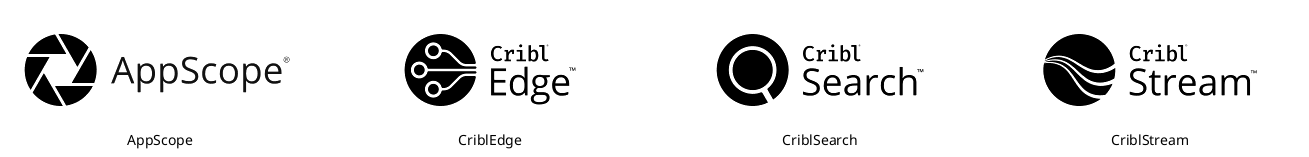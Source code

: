 @startuml

sprite $AppScope [300x120/16z] {
xC610000082W_QaNgG800000002ONJFRRXVcWVZ82zw7zt_QR_aJg21AAVJqAlbT9JwcbCbO5WDFI4WE2FCyaxtcw63omUS-ptC3qESLbeW37oIDUI42VjOK
Zoy-k3fl301btj435Zv8dJK9aFb0zm3m8Sq7n1YRgtoKSlrP5W1ZFiA8DoVE1Xu8nd31MvDdYmwWMUE2zwNEDX5miy6GZrH7gFi63Tr7gYCP49fY2TwHCd-3
0DDiCV26s5BOVOCcu-tmiudTDsW4RyUOlwU_A6ZfKwoUcG1dxv3fim8DLRBTUMMy4tq-9mEWtT6xjxmBlDWt-ENOWWzd1YpBfc0QwuEtaYtRM1-gdPZY6qJm
Ito8mGl-3XSSVeJC9k5iyb3IJNX99SElXAfS62NWRvYYY-bYQApffxE3Mf8Dht0aA-vJg9Zm5xWuJT67-ms3nmkevEddjpg99ELNKlKSuvJh80L_GPIK9gJR
Ix2UDXXkrsj4l62m_y8FGPif9Fm9mISV9TvkhkJCXsNVcfRN5nixEsvIoOm_9mVuV3jZJsTz0sL_v7XziP99ZtjqqkFlYMd2JsYN4xnYtKh3HCW6JnPTIIC0
YQNM7B3XOm3WKgarURM2wM0XKwcrv2XOU1nQr012z01yghKc1yKoM9B7HMW-ZFWEKVt2oLwGo0de78ALI3eaBlHDhSeEgLoexijN0GPfS66rdQjyaB3IsE0Q
5weefTJW9UPdsccN4O3m4taxAOjYMgjOoD7Qq6r09QMJe_L1ShXj6onuGfPh_JVnOQ71xTWccrR33R8lmrq0DRctJh8xNC3DppYSa9xJmVIYifTr9IgjEaVS
Vb-_QTNP_ds9W-p6FhZHo94S09-Mq_hDYx6JxMjQVmnFuslOaSm2m3MoumBXvWFbwIUvUtaieQfAT5njiogqVMB5WXjaKiF-QM4FTxHlneBqJTt6BrVweOVJ
bvhJhxIYu1pX3mIMLOcejlwehU8sOrNTiaxa0BPnjWZ58EFHlbr_6L_smqecs-h1PXrugxsQReNErVBUzWiE3gsLQEVbLPEwayFhnfyZkzSNMCcqMw5n_L3q
xqRtE6CqpdDBgt6loXMxid_LwAZgbJezsOphBTfxUTdqYcpYPIoOdSL45YNQKS91YbOv_c8D1lo0TgwLThl-67S6SkJO_TUc7h6IvF3szGavzgVjgpe1UX6c
PJBZnhM2vUSzxUQ6aCtAtki3acxJIkjAqeXkbaaALqWEfoNGUdVhQoFza_oE1zBzdi41mTrucfXmH0Ptv6jQLUm9WwnQWhsH3AksuzBCo-JRMk7P7cmt4gze
LFOzuwwlzAPWQdN1LthoTMWy1OpNKnn_Sj_Ro7YpNkbDwsVrghseL-g4jsZ6q-Ln_I6rMTdtBgi_tmUhKNFNQyyNzi79t0STRfADjntFCvdpJYEJatL1h_kh
jfji6tKJMrCkz5VgHxbEDD-6aOkPSx5MZ1mlwAHlTyeQtJBgUDctZzqqsVfsUUhRWngzYfXlMTMBEMeqAd4nAl2r-q4HRCXcawppWQE3f9FPk1ya6RVX9hX7
tp-5FtysOI5sST7qPIIIuv4pkBhB6SOZPmXRpX3OafSboHjVVkXy_049nQtYDh_c35t54Mlye7E6GVQuV9ngmHMI-LPeFvjjTx1sVwYhUoHJ9KUh_P1V_TEe
DfLV1VvZZ47jHjT9ilT1qkdygks2ggR-f1g67ylXdOlnBY3ssyOH9hF9P5Jsz9mwK1wPGpPoKNhN3hceQzmO6HjIjb4vvg9PbBN5TovKiGxdYBX4CzzY9tv3
Z55m8CJe5gtMl3m2MYl0fr9hzZgTpxMsMdF43ZULTLJbxQrCWeMjR_Tv7-7_bvspI40O2c9elT_lVrlSURWpoGwffJQMh1SFTrNSErP7lA3Pn24vnErFm9gh
9oFpz6mZhZWCyCSfSO3Y2y8RugfAg1A4RWsZjiHLI-fJw08od9rxSDt4yjSDQWEZXhZYb1Yc5XYjEQvEfyJbqXreY2k-h63A2X5lDnF16dNRTVMp3wdhtYep
YNJ5IPeQJutOjg8AoRejRYWIF8Fl1o8tyXn0tmzv3d2165Gt_BqyKa3DHHufmiY-7vUyT-Jf11LJTi2ILnXNuXFUVlAWsyODvPm7dRmDZ-A6SbAM9dIZJxci
ueDHdfdJzk101W00062Gl_KzlceC000000002
}

sprite $CriblEdge [300x120/16z] {
xC610000082W_QaNgG800000002OdVDGSvI7eQZatk_xF-rV82GYA6NA5XZEDZvFjftFNEI2lmCNS-q3mEYjHC-aSc9JmpqzExhZX5E7piY6RfoOWcTKHpCd
NF2AQec8JXBU8TE9QNYFuUY74_0-YNuq6O9HOaWLZwbCFnSfPeJN-TNvL0MWCItOySsoJ0dq07QyErLzaXHpD4Hay4bPR0mfDC1E5xvrqGO4ij7I3YWGM2AU
tUNdYT_e8Q43G37QtpGhZW1TgBq3aTWo_Vr422eHDSmK8XfuI7dMJNi7EcrmXeIh1I3IBd2GUEdEFQzF0wba84tPP4XXpwvuGC94NPRed79fW8ub1REglvYP
Y9ntypMpSEM3sPUhWXL4f4IIgz3ef900NjtVndG0XhpeZ15m053svCfXpIgYglZSW4AaBLsclii3lcC0JBQK8boXfWR47RdgszkgIXKMG4jCn0qAJ1lkGhzX
mDC0JGXNSVxYVbm5fQTOQQBUHe3jlKc7kyQvxuonSNNvnUp6LTSYADuUWooYIvN5R_IhATPLLmvmUt7bzGZoVPdLAtWXAwbv9MYBEisL1VnUN3LiSVCOXPS8
VYvhQEKL2Hho4rVxwLVcHOcPWPUoFDrXWVIkgx2Vl8fGQPw9YCC0NiigsX0d4X6N-DGLJr_iH4G3UMV9BXbTY7ekY-xX3epM033PCD32xCV6684IOvnSZU2M
SYi3hNH3Vp6CZw7BSeyMEQeXYYBKej0RqPkeEIe0XBqy1Nl9TNnALY85wonFYUWcQBvU-F_Qai_fwjbwnpkPOqyyDRZsbgoqQJa-YncH5F6rB2OogVsqHHtC
32OYzjwAGS-vFAX7krrkn-55fIuvTpNOxQnnUFVXs4fUI4mVmtXlQMUuwpC_AZCBxnFfOwIFP5oCFf2pVqd9iAf98v5j7wCQMf7NyDTSKJQTIw0_J51cZGjz
cO4LNtULSZfTlKLaduq_w3qu06zkFCchCzi7O5zc-raplE_gh4MVks9hpTQLiLR85eq77-D8L_f-a96PuisLBPXQ-qIb2KvZQao77plhhhZVL0SWgNzRlrkr
7VQeSpBIbQgg1X_o0FBYAW18XiXc0DbRNfuu8mMV1W3xbyxrbM-PwzDT5G1ERA5Fr-hYsi6M6t38oT9-q3balRwQcenSxscBAmzKyPjuwUj5_aaxM9ledr-R
6Di5j2HxY5rSPL6QbOiMbfL-1DhVl-P5drtpqbrr8Au-a2v-WeZEwJe0TMNrs6kf0wZbYhiK9uQkr2VzIhOH0p27NQFNizq0sEoHNFUXSR7IW5OMAW1xsBqV
kYiBG1dZCEHpiEa9Qe-yfqXtDHHN505ao-pAzMRhG5zX3xrNJRy7DLUKiB0uQO3VpPO6ywKzaBehrl9Aocf1v7uu-jvQtPNULELuq1Fnki-LO-_PriLeTcHz
HNOhsm7W7_8kWEugo73t4DbkbKp8Htp79BuzVpLkjnOFuMhh9Qp_N3xskqi3IE76rK0rbu7JM5mP0EWJDHcH2TLDN_Pb-4E_4wUlUQNRPi5g5rVaDFK50h-V
Toqj7jBv8wueBCsP64X2uF-iP8MEXMQE_Gwl3ojkxQNM4itq2NkPAqrCCoR9HuNBjTQI0f_lXiyK86mgL8tpp0461WayaC-pB7GiK4aGzxJ2QlflFIF509q4
3N37Etk7wLiOApaP6EUPJizAu6IdIoiM0_U3_OrdXHLSwglNYypd6NIkOg66ysp35x0BCGPlTtzcPki3m1Yjf7_RWmi2060O043N_fLNOmBylMe000000000
2
}

sprite $CriblSearch [300x120/16z] {
xC4n0G000C8W-wSsmtvW7G0000000C3PEG_5LNaOZYRT-_V-J_iDHAab2dUfN3bt_d4VaZOjhSR7N1k0LalobadaH8M2aHej3Pomhv1fKTF2YOfuHZ5quOGZ
jYXJR9rux27nQKeLxADP-d8izXFfgmdu4GhJzvBmOrH5tqh6Zz9-IfQAdXx0XWyQLTiqfYUm4brcmD3_cDBkpfCdxJKTW0Y94fpHMXiRKeD0VIpBLW18Idgb
oq47q4og5GZ4ckdpSLYJ3FNe8EZApyAqLg3I2gEeTpNJ4EWGQ8mqpxJ25enu4Wb082AEcWGExQfY8D02zxOQ1aGPwgx-OcOYCjPS_i_SkR9E7yjLU50Di4lr
SY1x_Q0Fg0-UKDtbj-OwUJLTC3h0D03fIAuqxabYnjKvA-sEB2ozGXqRN4K35AcKKkSAEHGW7CXLaVBFLa3EJ8Dxc5OqPEh8Q71KGHETgt1vzUEuCaASS8P4
rK8S9ben7Cn08CdL_8y-ZAko7XFhXWSumIvlnnM8Y5bqfG5x55S6FMKu9EUX7_IAxTL2xjMDhXJWZk8ghKOj6jYIbT4ZzOEyszLnuefNASODJx72emOq4FUw
iiTfhzmg0misK6CMPXgP2mEEuQahTUaaB-LmEjPKZ5aiZ8n6s_FMlG2jb4ciSXNLEVeVvRq7ilT-SjMScQrI04ggcZwPiGPdR6D7fPPM-4bcrhV87QAOoQ4M
04ZTINE7wGNTzaIox3IIW3QQBpDu4pJ_VuQ8ZIORWg4PPGtJ9nF6LC8Up92yzUjcZilkIpbfx1Je6sZ3w2PX5qIaqA7f2nWpgs4NUdYefRyVDJHNZ7sueGxp
z5gOtpnrHKG6-uX3kWPwAHR8RoqPsj2qRpNkSN0tOaBEEGMd_a9NbOWSzf67SYFHY6kuqiAVT-MpAvGC_K7idtALqD5U45T1PvFj4NCm0YYMYPK91U4bhbor
ze1jEzyTKlm2LufPCn-mPd10VKC_UCXQD03n3QuEESQ9Zrnng01gO5fGFbK09IgQCIanaOfjwHRO5qntCeihStcSF_ROsGE51FnwsbdbTIQxvH9rMytUpguI
PymqS-Gv6Gr0oozMOuYryy80MWeXjYML7M0jW9fBNbOybPGAa6PNCK_F5Ge0g2FFzHNfRDkR3T-vJF7oFyv0lRaA_Tej1o0o_O_LjxAm6hfUoyn7daFMymJo
7MsvOnG-7zy2n0t-0OILzSRTwQQNKFxCjGdT9lcExmg9F7gHLqSw0ELP1MBlfkOhe0zrpMk44oQMJ2g0wK-Heu48sDjxCdSE_TeLz-Cf-wPhgQhXAKvub8IE
zuqP01Qg2jbLeuLr3DgxEoJ07UyQ_OWjomfS1I3UgFruMraVOaorSvNlpoQjN9Ltk3BeoR-uzcD4bsjgQmpChdJ2ZSLLeXjAT9K7Ln-ufiWBBjLc1MVd1zMU
k9HEBQSOGvLTQQ1jklgyjMfjOwsQo5n06g39w-hZB3l9hjG7kQ8ooFh5DP0Z3YXYAitQ3T5JLxmd1pzhRMqBBAeAj86TooDft1Fw3vrbLzG0lUNgxMksrNND
TijUFxXptLF1vLb5f87KkuReQdoWxEfJzWBmau8CUa-AXsj0wYUk_E1gg3m_mvMynsJVbcZvRdO8MdMDZweMv_DprUuzoAwe0cN3rQVjNKfgDJ-OIGJ8tYWc
KhukGha128g8s8HQhhLJdeu4e8YkPetLylIuydPN526HWpDQQMrzQijurcusLbB7EfPjPMdzQcq0d15SZQ-8zdvNbB03InDbQwzbdAMCCpCSLqdkkvtvagjn
zhHyW2lAsARHXDxUmwjTJFyHtQ2JRPmEBmBPfPJ2bE_6yiMCjPe6b4yvHQ_cP-dleAtb3zp56xgChKpVIy0swbOt5APlncAJH1CUWROuloF5q8IX4uyDAbqv
uOJdEDhB-LrXYNPnVWSTegA14-qBHbeq97DYtFoTcQWb1VDlUt100000mG2C_gNLmBTrNGK00000000m
}

sprite $CriblStream [300x120/16z] {
xC610000082W_QaNgG800000002OdVDGJ1q7ekWTzJht_xzs2nYGWp1EicJXXPEUk9wepWX_3l6njAuajTSSBEQySRdp8orU-NfZCs_Ge-326z-uHJOuyiOr
tYCBW3TIk8U8DrwvZsRmoydSZyTlHXhtyQw7flDpbD-hIiaVaUMBmmsimoiWIlx7iemHN2CaSI3rCloEDF3EleAgpg-GS0j9Ib8d6oWR3bJMyzbx9msCnGjG
-JN2HkEdJMSsnM5qjM19WvSWyQiOJEca1s0B9hoqAyilqp4ZaWudv1y0yTu2Sk3YoWGlh-Mgy-ka-G7RgduhF4azZNRbv2gHP7WbLudVmU0AMIcCXNJamLye
fLrSaJafQL_7bU6tQDCw7TRgj1kpD4zkS6K18Slhk2hy7WuVSQHVkwA5OVxegXw_wCkuClmcRKUvAW04KrU9V1bNcGlQQYcryTFOxVOAiXIpkQluEgxaAkrW
VDPlJdMKRUBgvSjLE2OSN2nDbTfAi01iuIUGISzgzxggxA_YgbKdeN94imCaVMEc8qfr06npMwxwyO_vwChZsN4civSKl7C-fD9ve8VFsAhuY5LIMoSRu2DP
eiE_-1WBcM8CG2MRztqfK9sijUEPCIavYFCnnk0j01FxqPO397CVkCAKSygd3erQ7JhFog8awI-XHZLuOiJ4gZpJipitLiq2fd4F3XEiiylNVp7BzmiMi4ua
f6Z6xPyQkzo4M9-ENZGAp58Mv9BQUSVUfIqrhkLW05zFj-wK9DNlo-ua_08i1teoInFLBUHIj4mbtweGkAQvnKm48fUYTQSYgiEl8F8ZHOu2A-1ue1e0eVC6
wHTdcjKV--ycC7rekdt_vUj02YSaI2EfvlXr6Mm1hjnOZIN5uHgVIoqvkZ_Q5Gjma6M1nYFLBlVVTF5KWXcYwrl1rkh_K5UZB5gWScqB41cpf1ALrwvCdpLf
pkAnc1oZDV57NJ53bAJQSPCU10DZjNIJR4Tn8iQ6ebmKELOyc61IYlc7Ln45M2woncrQyWP7nCPwAzmNLleSZgGVSfL-EeLZuK-o8jTeQxrl9dFQT2ZH7-_A
m1gnU0XXAqcQJh82xu4rEclj3LbVVewptRxJ0awvYLwxibWO-m0j_tBCtXS3IEwaoh95wYHx4boGKBfIMp9OSAK8uAkIFPjZMAcJR14FHdYR0CEJB6cV2lPr
CjpE5YK0ddImEXJAS1rcDUKwb1589stOD791BHwByYOgf-k_6sr8rrr6nmgfjP5Q_yKVNNb7ihVMphEjdbFkWnSXgJMdWp9_TXKRMNEg9EaYgINdHbBb_qka
blEVq_RyMUqavrW5QznO_ZoPbDKCVsGuIxCuKh9TJ9_b1vwFRJgfP3eV8EAX16xW8NhMTZEYhF56_vfaqnLPfhKsaMtMLfZp1RT1CDEusqEHEqssuv5cRjZg
OMCmKjoMguxnntRbPQIIxdheracEPHcFfN633AHrY-kByaAD1ZTmVIXqSrT-fSAFFyJ9eDcVNOrR5fnulAl0BHpGXpZW0UDZoZb5RtQz1ahzBLVhBaP6BtdY
AfokjusjRPWVu-Sh8NNLsrU76JUTcQGacUUksleYyfa-bXRZGqevzy5L7Ltv7tI5mYqou7YX9uiLuWijRXEKP9YwgeFK6mCscvKBWwlolxaotCG3aIDQaxT6
ZB4-bawotLqDhlTSMP8waYypUwqbvzIVmXKADp50vXRk_l_2xN0r3u9aYmFbELm9D-btbh_N7JrjlEDAI4ubU-2fN25nax8jo-0EPSFLLc0YZjMxFeahwFqC
VFbwogkHuPwhiXWOoUF1-Iokx8xrLP5J-gw-mondwRTSsJ6sEXbcXQTnXRX3bcsxQw2nwtwm3dENkIlKrO8YMIvA1vNFuWgxLYm4dKYSuQWbM074vK5e9xi1
81DNeYIJ1I0kjNuELXosJsHx7bVIkSaI1GbjLsFbvX4RJvAziqnSmVIhcXsFsol9w9x75KIvpJAjCw4eJsJCCPLdD5rLzQahIBgAyiJXt4_a2aPvXsgnOAnp
rigMUXTpgQKaXn69kUHeS7hPrnhnkPIIWnt3xQTZE2_u5pFkQBqNd73UFz5hmwl3BjxF71Zdpcyozz1ozCxW8RoVaV9-ziuR-ubdEhrndtXMs1jRTZw3xisO
snffoMBA6-DJQShbcPdnFGxzkpqu80000440zFzrDrA1R00000000C01
}


!define CriblStream(_alias) ENTITY(rectangle,CRIBL_BORDER_COLOR,CriblStream,_alias,CriblStream)
!define CriblStream(_alias, _label) ENTITY(rectangle,CRIBL_BORDER_COLOR,CriblStream,_label, _alias,CriblStream)
!define CriblStream(_alias, _label, _shape) ENTITY(_shape,CRIBL_BORDER_COLOR,CriblStream,_label, _alias,CriblStream)
!define CriblStream(_alias, _label, _shape, _color) ENTITY(_shape,_color,CriblStream,_label, _alias,CriblStream)
skinparam folderBackgroundColor<<CriblStream>> CRIBL_PRIMARY_COLOR

!define CriblEdge(_alias) ENTITY(rectangle,CRIBL_BORDER_COLOR,CriblEdge,_alias,CriblEdge)
!define CriblEdge(_alias, _label) ENTITY(rectangle,CRIBL_BORDER_COLOR,CriblEdge,_label, _alias,CriblEdge)
!define CriblEdge(_alias, _label, _shape) ENTITY(_shape,CRIBL_BORDER_COLOR,CriblEdge,_label, _alias,CriblEdge)
!define CriblEdge(_alias, _label, _shape, _color) ENTITY(_shape,_color,CriblEdge,_label, _alias,CriblEdge)
skinparam folderBackgroundColor<<CriblEdge>> CRIBL_PRIMARY_COLOR

!define CriblSearch(_alias) ENTITY(rectangle,CRIBL_BORDER_COLOR,CriblSearch,_alias,CriblSearch)
!define CriblSearch(_alias, _label) ENTITY(rectangle,CRIBL_BORDER_COLOR,CriblSearch,_label, _alias,CriblSearch)
!define CriblSearch(_alias, _label, _shape) ENTITY(_shape,CRIBL_BORDER_COLOR,CriblSearch,_label, _alias,CriblSearch)
!define CriblSearch(_alias, _label, _shape, _color) ENTITY(_shape,_color,CriblSearch,_label, _alias,CriblSearch)
skinparam folderBackgroundColor<<CriblSearch>> CRIBL_PRIMARY_COLOR

!define AppScope(_alias) ENTITY(rectangle,CRIBL_BORDER_COLOR,AppScope,_alias,AppScope)
!define AppScope(_alias, _label) ENTITY(rectangle,CRIBL_BORDER_COLOR,AppScope,_label, _alias,AppScope)
!define AppScope(_alias, _label, _shape) ENTITY(_shape,CRIBL_BORDER_COLOR,AppScope,_label, _alias,AppScope)
!define AppScope(_alias, _label, _shape, _color) ENTITY(_shape,_color,AppScope,_label, _alias,AppScope)
skinparam folderBackgroundColor<<AppScope>> CRIBL_PRIMARY_COLOR

listsprites

@enduml
